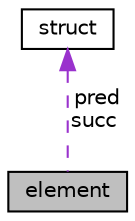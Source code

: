 digraph "element"
{
 // LATEX_PDF_SIZE
  edge [fontname="Helvetica",fontsize="10",labelfontname="Helvetica",labelfontsize="10"];
  node [fontname="Helvetica",fontsize="10",shape=record];
  Node1 [label="element",height=0.2,width=0.4,color="black", fillcolor="grey75", style="filled", fontcolor="black",tooltip=" "];
  Node2 -> Node1 [dir="back",color="darkorchid3",fontsize="10",style="dashed",label=" pred\nsucc" ,fontname="Helvetica"];
  Node2 [label="struct",height=0.2,width=0.4,color="black", fillcolor="white", style="filled",URL="$dc/d9f/structstruct.html",tooltip="Structure de liste d'objets."];
}
